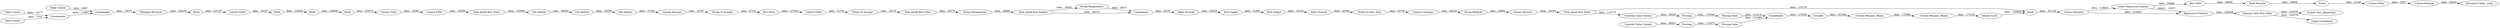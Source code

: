 digraph {
	"-8824195283598096202_50" [label="Missing Value"]
	"-8824195283598096202_54" [label="Double To Int"]
	"1378935317271496294_134" [label="Column Resorter"]
	"-8824195283598096202_44" [label=Pivoting]
	"-1535981459009364728_879" [label="Interactive Table _local_"]
	"-1535981459009364728_898" [label="Scatter Plot _JFreeChart_"]
	"1378935317271496294_121" [label="Math Formula"]
	"1378935317271496294_128" [label="Row Filter"]
	"1378935317271496294_36" [label="Column Combiner"]
	"-8824195283598096202_53" [label="Column Rename _Regex_"]
	"1378935317271496294_131" [label="String To Number"]
	"1378935317271496294_135" [label="String Manipulation"]
	"-8824195283598096202_48" [label=GroupBy]
	"2379979025869821112_892" [label="Table Creator"]
	"-1535981459009364728_885" [label="Rule_based Row Filter"]
	"2379979025869821112_868" [label="Table Creator"]
	"8044126517161198856_493" [label=XPath]
	"8044126517161198856_492" [label=XPath]
	"8044126517161198856_497" [label=XPath]
	"1378935317271496294_119" [label="Rule Engine"]
	"-8824195283598096202_49" [label="Missing Value"]
	"1378935317271496294_133" [label="String Replacer"]
	"-1535981459009364728_878" [label="Linear Regression Learner"]
	"-1535981459009364728_904" [label=Sorter]
	"1378935317271496294_129" [label="Cell Splitter"]
	"-8824195283598096202_46" [label="Constant Value Column"]
	"-1535981459009364728_901" [label="Row Filter"]
	"-1535981459009364728_903" [label="Nominal Value Row Filter"]
	"1378935317271496294_127" [label="String To Number"]
	"1378935317271496294_130" [label="Column Filter"]
	"1378935317271496294_138" [label="String Manipulation"]
	"-1535981459009364728_909" [label=Joiner]
	"-1535981459009364728_905" [label="Column Filter"]
	"-8824195283598096202_45" [label=Pivoting]
	"1378935317271496294_118" [label="Rule Engine"]
	"1378935317271496294_126" [label="Column Rename"]
	"1378935317271496294_132" [label="String to Date_Time"]
	"2379979025869821112_870" [label="Table Creator"]
	"1378935317271496294_137" [label="Rule_based Row Splitter"]
	"2379979025869821112_894" [label=Concatenate]
	"-1535981459009364728_894" [label="Regression Predictor"]
	"-1535981459009364728_900" [label="Math Formula"]
	"1378935317271496294_124" [label="Cell Splitter"]
	"1378935317271496294_136" [label="Rule_based Row Filter"]
	"-8824195283598096202_52" [label="Column Rename _Regex_"]
	"-8824195283598096202_47" [label=Concatenate]
	"1378935317271496294_885" [label="Rule_based Row Filter"]
	"1378935317271496294_125" [label="Cell Splitter"]
	"-1535981459009364728_908" [label="Webpage Retriever"]
	"-1535981459009364728_897" [label="Linear Correlation"]
	"-8824195283598096202_8" [label="Constant Value Column"]
	"2379979025869821112_893" [label=Concatenate]
	"-1535981459009364728_895" [label="Column Resorter"]
	"8044126517161198856_491" [label=XPath]
	"-1535981459009364728_876" [label="Column Filter"]
	"-1535981459009364728_906" [label="Column Rename"]
	"8044126517161198856_486" [label="Column Filter"]
	"1378935317271496294_139" [label=Concatenate]
	"1378935317271496294_117" [label="Math Formula"]
	"8044126517161198856_494" [label="Column Filter"]
	"1378935317271496294_126" -> "1378935317271496294_127" [label="data: : 52787"]
	"2379979025869821112_892" -> "2379979025869821112_893" [label="data: : 10177"]
	"1378935317271496294_129" -> "1378935317271496294_126" [label="data: : 57383"]
	"-1535981459009364728_903" -> "-1535981459009364728_898" [label="data: : 325379"]
	"-1535981459009364728_895" -> "-1535981459009364728_894" [label="data: : 218503"]
	"1378935317271496294_137" -> "1378935317271496294_138" [label="data: : 26062"]
	"8044126517161198856_492" -> "8044126517161198856_493" [label="data: : 230943"]
	"-1535981459009364728_895" -> "-1535981459009364728_878" [label="data: : 218503"]
	"1378935317271496294_132" -> "1378935317271496294_36" [label="data: : 35705"]
	"1378935317271496294_118" -> "1378935317271496294_119" [label="data: : 31963"]
	"-8824195283598096202_44" -> "-8824195283598096202_49" [label="data: : 173475"]
	"1378935317271496294_136" -> "1378935317271496294_135" [label="data: : 92578"]
	"1378935317271496294_134" -> "1378935317271496294_885" [label="data: : 34104"]
	"1378935317271496294_139" -> "1378935317271496294_117" [label="data: : 25197"]
	"-1535981459009364728_904" -> "-1535981459009364728_905" [label="data: : 31340"]
	"-1535981459009364728_905" -> "-1535981459009364728_906" [label="data: : 22977"]
	"-1535981459009364728_885" -> "1378935317271496294_124" [label="data: : 102985"]
	"-1535981459009364728_909" -> "-1535981459009364728_895" [label="data: : 337126"]
	"1378935317271496294_125" -> "1378935317271496294_129" [label="data: : 53590"]
	"1378935317271496294_885" -> "-8824195283598096202_8" [label="data: : 110770"]
	"1378935317271496294_119" -> "1378935317271496294_121" [label="data: : 33218"]
	"-8824195283598096202_46" -> "-8824195283598096202_44" [label="data: : 36431"]
	"-1535981459009364728_894" -> "-1535981459009364728_903" [label="data: : 226038"]
	"1378935317271496294_127" -> "1378935317271496294_128" [label="data: : 67223"]
	"2379979025869821112_893" -> "2379979025869821112_894" [label="data: : 11887"]
	"8044126517161198856_493" -> "8044126517161198856_494" [label="data: : 235375"]
	"-1535981459009364728_908" -> "8044126517161198856_497" [label="data: : 364161"]
	"1378935317271496294_885" -> "-1535981459009364728_909" [label="data: : 110770"]
	"1378935317271496294_36" -> "1378935317271496294_133" [label="data: : 46342"]
	"-1535981459009364728_878" -> "-1535981459009364728_894" [label="object: : 10437"]
	"8044126517161198856_497" -> "8044126517161198856_486" [label="data: : 221237"]
	"2379979025869821112_894" -> "-1535981459009364728_908" [label="data: : 14573"]
	"8044126517161198856_486" -> "8044126517161198856_491" [label="data: : 39357"]
	"-1535981459009364728_901" -> "-1535981459009364728_900" [label="data: : 29636"]
	"8044126517161198856_494" -> "-1535981459009364728_876" [label="data: : 39361"]
	"1378935317271496294_121" -> "1378935317271496294_132" [label="data: : 40380"]
	"8044126517161198856_491" -> "8044126517161198856_492" [label="data: : 224092"]
	"-8824195283598096202_50" -> "-8824195283598096202_47" [label="data: : 214116"]
	"1378935317271496294_124" -> "1378935317271496294_125" [label="data: : 48583"]
	"1378935317271496294_131" -> "1378935317271496294_136" [label="data: : 29176"]
	"1378935317271496294_138" -> "1378935317271496294_139" [label="data: : 28472"]
	"-8824195283598096202_8" -> "-8824195283598096202_45" [label="data: : 36433"]
	"1378935317271496294_130" -> "1378935317271496294_131" [label="data: : 31106"]
	"1378935317271496294_128" -> "1378935317271496294_130" [label="data: : 127003"]
	"-1535981459009364728_900" -> "-1535981459009364728_904" [label="data: : 29558"]
	"-8824195283598096202_53" -> "-8824195283598096202_54" [label="data: : 173136"]
	"-8824195283598096202_54" -> "-1535981459009364728_909" [label="data: : 220929"]
	"1378935317271496294_117" -> "1378935317271496294_118" [label="data: : 30554"]
	"-1535981459009364728_903" -> "-1535981459009364728_897" [label="data: : 325379"]
	"-1535981459009364728_906" -> "-1535981459009364728_879" [label="data: : 22504"]
	"1378935317271496294_137" -> "1378935317271496294_139" [label="data: : 94154"]
	"2379979025869821112_868" -> "2379979025869821112_894" [label="data: : 8287"]
	"1378935317271496294_133" -> "1378935317271496294_134" [label="data: : 45984"]
	"-8824195283598096202_47" -> "-8824195283598096202_48" [label="data: : 175300"]
	"-1535981459009364728_876" -> "-1535981459009364728_885" [label="data: : 39359"]
	"-8824195283598096202_49" -> "-8824195283598096202_47" [label="data: : 212482"]
	"1378935317271496294_135" -> "1378935317271496294_137" [label="data: : 28060"]
	"-8824195283598096202_52" -> "-8824195283598096202_53" [label="data: : 175060"]
	"-8824195283598096202_45" -> "-8824195283598096202_50" [label="data: : 174349"]
	"-1535981459009364728_878" -> "-1535981459009364728_901" [label="data: : 29689"]
	"2379979025869821112_870" -> "2379979025869821112_893" [label="data: : 7702"]
	"-8824195283598096202_48" -> "-8824195283598096202_52" [label="data: : 251484"]
	rankdir=LR
}
